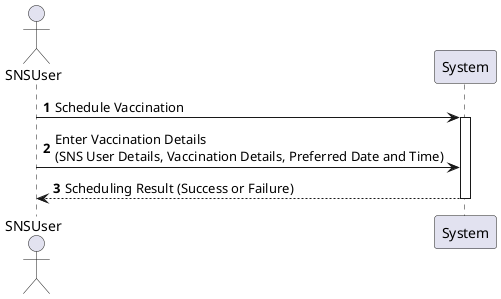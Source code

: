 @startuml
autonumber
actor SNSUser

SNSUser -> System: Schedule Vaccination
activate System

' SNS User provides details for the vaccination scheduling
SNSUser -> System: Enter Vaccination Details\n(SNS User Details, Vaccination Details, Preferred Date and Time)

' System processes the request and confirms the vaccination scheduling
System --> SNSUser: Scheduling Result (Success or Failure)

deactivate System
@enduml
